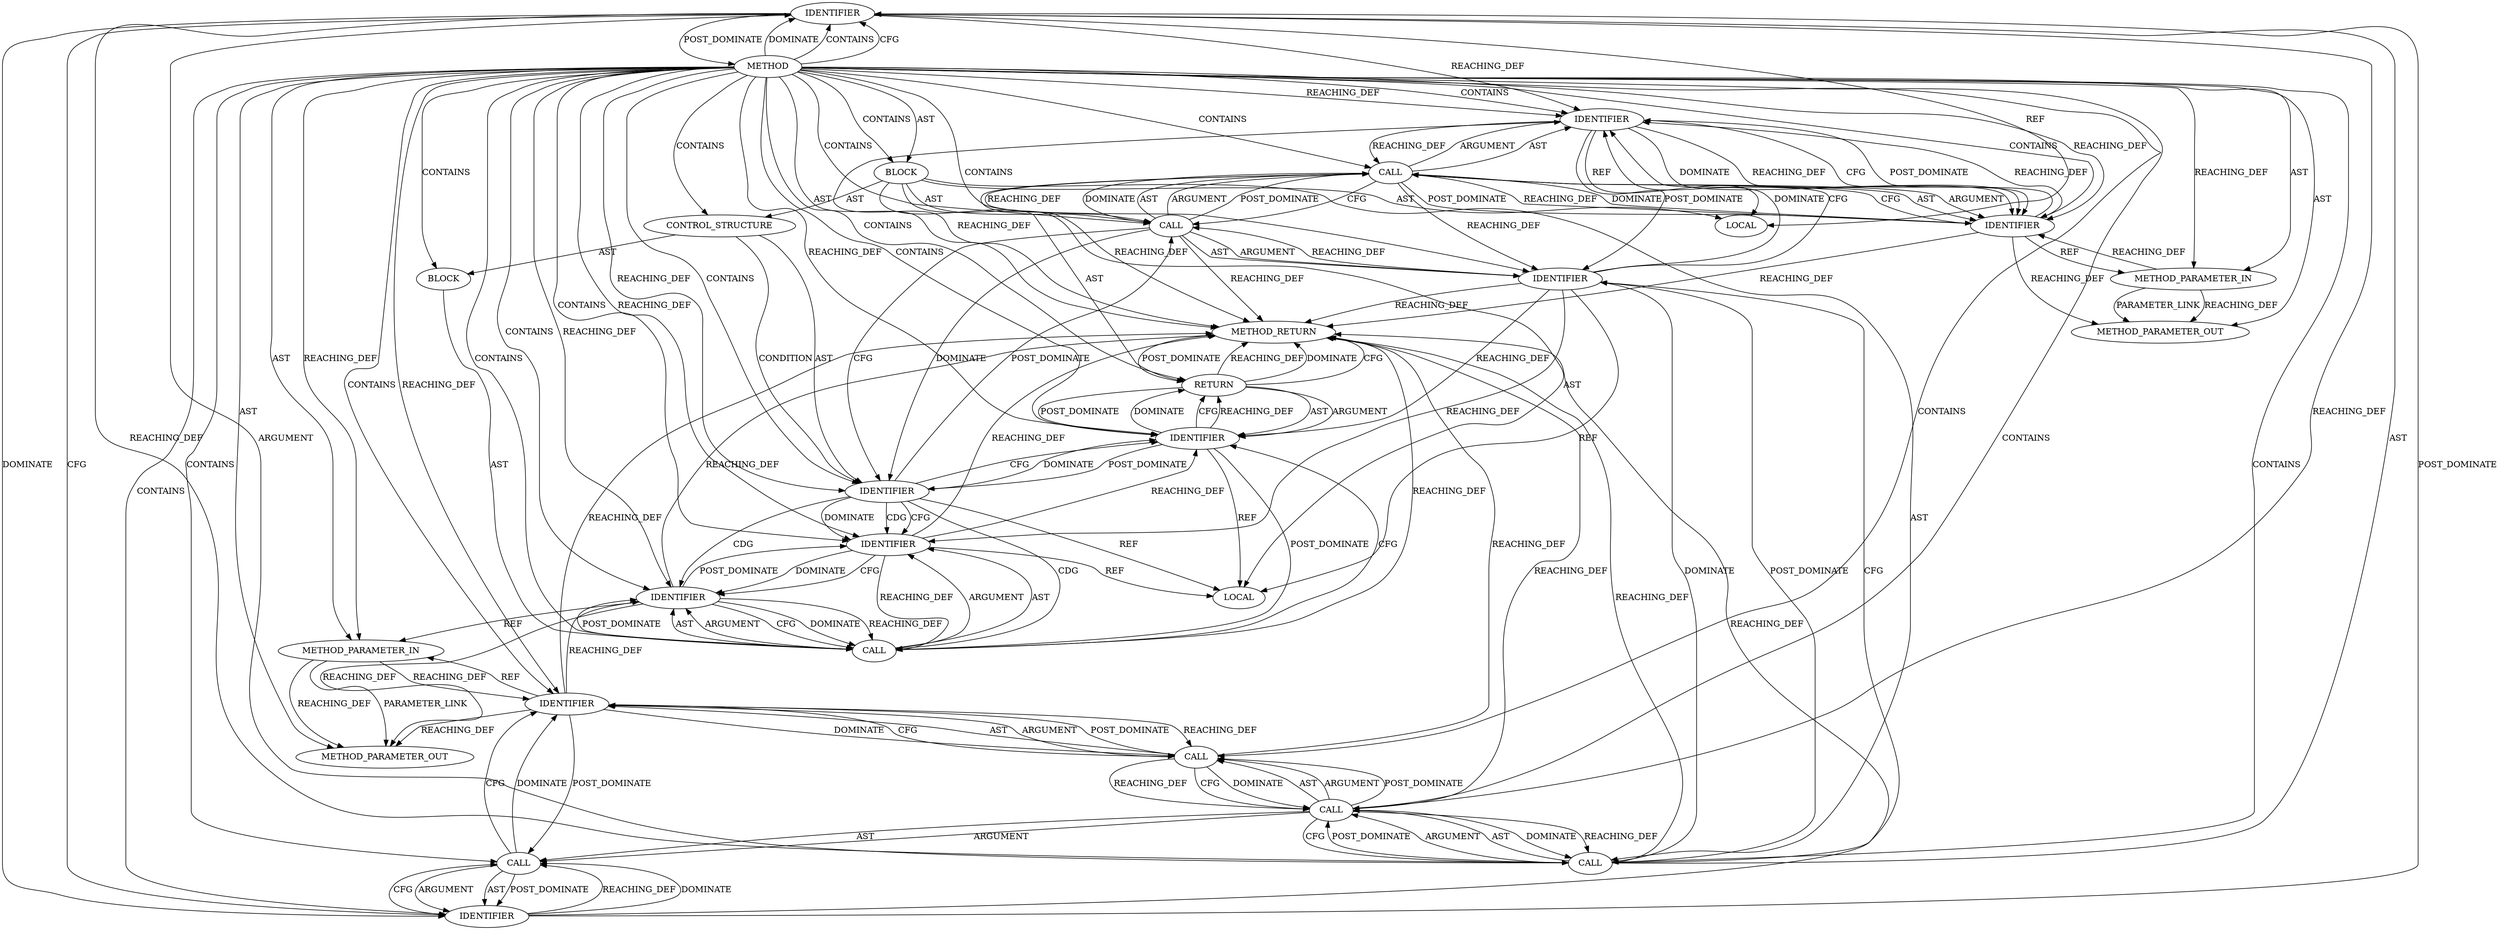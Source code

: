 digraph {
  4825 [label=IDENTIFIER ORDER=1 ARGUMENT_INDEX=1 CODE="req_size" COLUMN_NUMBER=15 LINE_NUMBER=136 TYPE_FULL_NAME="unsigned int" NAME="req_size"]
  4830 [label=IDENTIFIER ORDER=1 ARGUMENT_INDEX=1 CODE="aead" COLUMN_NUMBER=23 LINE_NUMBER=137 TYPE_FULL_NAME="crypto_aead*" NAME="aead"]
  4832 [label=CALL ORDER=4 ARGUMENT_INDEX=-1 CODE="aead_req = kzalloc(req_size, flags)" COLUMN_NUMBER=2 METHOD_FULL_NAME="<operator>.assignment" LINE_NUMBER=140 TYPE_FULL_NAME="<empty>" DISPATCH_TYPE="STATIC_DISPATCH" SIGNATURE="" NAME="<operator>.assignment"]
  4826 [label=CALL ORDER=2 ARGUMENT_INDEX=2 CODE="sizeof(struct aead_request) +
		crypto_aead_reqsize(aead)" COLUMN_NUMBER=26 METHOD_FULL_NAME="<operator>.addition" LINE_NUMBER=136 TYPE_FULL_NAME="<empty>" DISPATCH_TYPE="STATIC_DISPATCH" SIGNATURE="" NAME="<operator>.addition"]
  4834 [label=CALL ORDER=2 ARGUMENT_INDEX=2 CODE="kzalloc(req_size, flags)" COLUMN_NUMBER=13 METHOD_FULL_NAME="kzalloc" LINE_NUMBER=140 TYPE_FULL_NAME="<empty>" DISPATCH_TYPE="STATIC_DISPATCH" SIGNATURE="" NAME="kzalloc"]
  4838 [label=IDENTIFIER ORDER=1 ARGUMENT_INDEX=-1 CODE="aead_req" COLUMN_NUMBER=6 LINE_NUMBER=141 TYPE_FULL_NAME="aead_request*" NAME="aead_req"]
  4829 [label=CALL ORDER=2 ARGUMENT_INDEX=2 CODE="crypto_aead_reqsize(aead)" COLUMN_NUMBER=3 METHOD_FULL_NAME="crypto_aead_reqsize" LINE_NUMBER=137 TYPE_FULL_NAME="<empty>" DISPATCH_TYPE="STATIC_DISPATCH" SIGNATURE="" NAME="crypto_aead_reqsize"]
  4822 [label=BLOCK ORDER=3 ARGUMENT_INDEX=-1 CODE="{
	unsigned int req_size = sizeof(struct aead_request) +
		crypto_aead_reqsize(aead);
	struct aead_request *aead_req;

	aead_req = kzalloc(req_size, flags);
	if (aead_req)
		tls_init_aead_request(aead_req, aead);
	return aead_req;
}" COLUMN_NUMBER=1 LINE_NUMBER=135 TYPE_FULL_NAME="void"]
  4845 [label=METHOD_RETURN ORDER=4 CODE="RET" COLUMN_NUMBER=1 LINE_NUMBER=133 TYPE_FULL_NAME="struct aead_request" EVALUATION_STRATEGY="BY_VALUE"]
  4835 [label=IDENTIFIER ORDER=1 ARGUMENT_INDEX=1 CODE="req_size" COLUMN_NUMBER=21 LINE_NUMBER=140 TYPE_FULL_NAME="unsigned int" NAME="req_size"]
  4823 [label=LOCAL ORDER=1 CODE="unsigned int req_size" COLUMN_NUMBER=15 LINE_NUMBER=136 TYPE_FULL_NAME="unsigned int" NAME="req_size"]
  4833 [label=IDENTIFIER ORDER=1 ARGUMENT_INDEX=1 CODE="aead_req" COLUMN_NUMBER=2 LINE_NUMBER=140 TYPE_FULL_NAME="aead_request*" NAME="aead_req"]
  4827 [label=CALL ORDER=1 ARGUMENT_INDEX=1 CODE="sizeof(struct aead_request)" COLUMN_NUMBER=26 METHOD_FULL_NAME="<operator>.sizeOf" LINE_NUMBER=136 TYPE_FULL_NAME="<empty>" DISPATCH_TYPE="STATIC_DISPATCH" SIGNATURE="" NAME="<operator>.sizeOf"]
  4828 [label=IDENTIFIER ORDER=1 ARGUMENT_INDEX=1 CODE="struct aead_request" COLUMN_NUMBER=33 LINE_NUMBER=136 TYPE_FULL_NAME="aead_request" NAME="struct aead_request"]
  4819 [label=METHOD COLUMN_NUMBER=1 LINE_NUMBER=133 COLUMN_NUMBER_END=1 IS_EXTERNAL=false SIGNATURE="struct aead_request tls_alloc_aead_request (crypto_aead*,gfp_t)" NAME="tls_alloc_aead_request" AST_PARENT_TYPE="TYPE_DECL" AST_PARENT_FULL_NAME="tls_device_fallback.c:<global>" ORDER=4 CODE="static struct aead_request *tls_alloc_aead_request(struct crypto_aead *aead,
						   gfp_t flags)
{
	unsigned int req_size = sizeof(struct aead_request) +
		crypto_aead_reqsize(aead);
	struct aead_request *aead_req;

	aead_req = kzalloc(req_size, flags);
	if (aead_req)
		tls_init_aead_request(aead_req, aead);
	return aead_req;
}" FULL_NAME="tls_alloc_aead_request" LINE_NUMBER_END=144 FILENAME="tls_device_fallback.c"]
  4841 [label=IDENTIFIER ORDER=1 ARGUMENT_INDEX=1 CODE="aead_req" COLUMN_NUMBER=25 LINE_NUMBER=142 TYPE_FULL_NAME="aead_request*" NAME="aead_req"]
  4842 [label=IDENTIFIER ORDER=2 ARGUMENT_INDEX=2 CODE="aead" COLUMN_NUMBER=35 LINE_NUMBER=142 TYPE_FULL_NAME="crypto_aead*" NAME="aead"]
  4836 [label=IDENTIFIER ORDER=2 ARGUMENT_INDEX=2 CODE="flags" COLUMN_NUMBER=31 LINE_NUMBER=140 TYPE_FULL_NAME="gfp_t" NAME="flags"]
  21383 [label=METHOD_PARAMETER_OUT ORDER=2 CODE="gfp_t flags" IS_VARIADIC=false COLUMN_NUMBER=10 LINE_NUMBER=134 TYPE_FULL_NAME="gfp_t" EVALUATION_STRATEGY="BY_VALUE" INDEX=2 NAME="flags"]
  4844 [label=IDENTIFIER ORDER=1 ARGUMENT_INDEX=-1 CODE="aead_req" COLUMN_NUMBER=9 LINE_NUMBER=143 TYPE_FULL_NAME="aead_request*" NAME="aead_req"]
  4840 [label=CALL ORDER=1 ARGUMENT_INDEX=1 CODE="tls_init_aead_request(aead_req, aead)" COLUMN_NUMBER=3 METHOD_FULL_NAME="tls_init_aead_request" LINE_NUMBER=142 TYPE_FULL_NAME="<empty>" DISPATCH_TYPE="STATIC_DISPATCH" SIGNATURE="" NAME="tls_init_aead_request"]
  21382 [label=METHOD_PARAMETER_OUT ORDER=1 CODE="struct crypto_aead *aead" IS_VARIADIC=false COLUMN_NUMBER=52 LINE_NUMBER=133 TYPE_FULL_NAME="crypto_aead*" EVALUATION_STRATEGY="BY_VALUE" INDEX=1 NAME="aead"]
  4824 [label=CALL ORDER=2 ARGUMENT_INDEX=-1 CODE="req_size = sizeof(struct aead_request) +
		crypto_aead_reqsize(aead)" COLUMN_NUMBER=15 METHOD_FULL_NAME="<operator>.assignment" LINE_NUMBER=136 TYPE_FULL_NAME="<empty>" DISPATCH_TYPE="STATIC_DISPATCH" SIGNATURE="" NAME="<operator>.assignment"]
  4820 [label=METHOD_PARAMETER_IN ORDER=1 CODE="struct crypto_aead *aead" IS_VARIADIC=false COLUMN_NUMBER=52 LINE_NUMBER=133 TYPE_FULL_NAME="crypto_aead*" EVALUATION_STRATEGY="BY_VALUE" INDEX=1 NAME="aead"]
  4831 [label=LOCAL ORDER=3 CODE="struct aead_request* aead_req" COLUMN_NUMBER=22 LINE_NUMBER=138 TYPE_FULL_NAME="aead_request*" NAME="aead_req"]
  4843 [label=RETURN ORDER=6 ARGUMENT_INDEX=-1 CODE="return aead_req;" COLUMN_NUMBER=2 LINE_NUMBER=143]
  4837 [label=CONTROL_STRUCTURE CONTROL_STRUCTURE_TYPE="IF" ORDER=5 PARSER_TYPE_NAME="CASTIfStatement" ARGUMENT_INDEX=-1 CODE="if (aead_req)" COLUMN_NUMBER=2 LINE_NUMBER=141]
  4839 [label=BLOCK ORDER=2 ARGUMENT_INDEX=-1 CODE="<empty>" COLUMN_NUMBER=3 LINE_NUMBER=142 TYPE_FULL_NAME="void"]
  4821 [label=METHOD_PARAMETER_IN ORDER=2 CODE="gfp_t flags" IS_VARIADIC=false COLUMN_NUMBER=10 LINE_NUMBER=134 TYPE_FULL_NAME="gfp_t" EVALUATION_STRATEGY="BY_VALUE" INDEX=2 NAME="flags"]
  4828 -> 4827 [label=REACHING_DEF VARIABLE="struct aead_request"]
  4843 -> 4844 [label=AST ]
  4826 -> 4827 [label=ARGUMENT ]
  4833 -> 4835 [label=DOMINATE ]
  4841 -> 4831 [label=REF ]
  4822 -> 4837 [label=AST ]
  4829 -> 4830 [label=AST ]
  4841 -> 4842 [label=DOMINATE ]
  4840 -> 4841 [label=ARGUMENT ]
  4819 -> 4838 [label=CONTAINS ]
  4819 -> 4822 [label=CONTAINS ]
  4819 -> 4829 [label=CONTAINS ]
  4821 -> 21383 [label=REACHING_DEF VARIABLE="flags"]
  4838 -> 4841 [label=CFG ]
  4819 -> 4828 [label=CONTAINS ]
  4833 -> 4841 [label=REACHING_DEF VARIABLE="aead_req"]
  4833 -> 4845 [label=REACHING_DEF VARIABLE="aead_req"]
  4819 -> 4832 [label=CONTAINS ]
  4840 -> 4842 [label=POST_DOMINATE ]
  4830 -> 4845 [label=REACHING_DEF VARIABLE="aead"]
  4822 -> 4832 [label=AST ]
  4843 -> 4845 [label=REACHING_DEF VARIABLE="<RET>"]
  4844 -> 4831 [label=REF ]
  4819 -> 4837 [label=CONTAINS ]
  4824 -> 4826 [label=POST_DOMINATE ]
  4837 -> 4838 [label=AST ]
  4830 -> 21382 [label=REACHING_DEF VARIABLE="aead"]
  4824 -> 4845 [label=REACHING_DEF VARIABLE="req_size = sizeof(struct aead_request) +
		crypto_aead_reqsize(aead)"]
  4824 -> 4833 [label=CFG ]
  4838 -> 4841 [label=DOMINATE ]
  4822 -> 4843 [label=AST ]
  4824 -> 4825 [label=ARGUMENT ]
  4842 -> 4840 [label=CFG ]
  4827 -> 4828 [label=ARGUMENT ]
  4819 -> 4835 [label=REACHING_DEF VARIABLE=""]
  4826 -> 4829 [label=AST ]
  4828 -> 4825 [label=POST_DOMINATE ]
  4819 -> 4843 [label=CONTAINS ]
  4824 -> 4833 [label=DOMINATE ]
  4832 -> 4834 [label=AST ]
  4832 -> 4834 [label=ARGUMENT ]
  4826 -> 4824 [label=DOMINATE ]
  4819 -> 4821 [label=REACHING_DEF VARIABLE=""]
  4841 -> 4842 [label=CFG ]
  4830 -> 4827 [label=POST_DOMINATE ]
  4842 -> 4840 [label=DOMINATE ]
  4838 -> 4832 [label=POST_DOMINATE ]
  4843 -> 4845 [label=DOMINATE ]
  4842 -> 4841 [label=POST_DOMINATE ]
  4842 -> 4845 [label=REACHING_DEF VARIABLE="aead"]
  4835 -> 4834 [label=REACHING_DEF VARIABLE="req_size"]
  4825 -> 4828 [label=DOMINATE ]
  4838 -> 4842 [label=CDG ]
  4834 -> 4836 [label=AST ]
  4819 -> 21382 [label=AST ]
  4826 -> 4825 [label=REACHING_DEF VARIABLE="sizeof(struct aead_request) +
		crypto_aead_reqsize(aead)"]
  4819 -> 4821 [label=AST ]
  4825 -> 4828 [label=CFG ]
  4830 -> 4829 [label=REACHING_DEF VARIABLE="aead"]
  4827 -> 4830 [label=CFG ]
  4819 -> 4844 [label=REACHING_DEF VARIABLE=""]
  4822 -> 4831 [label=AST ]
  4833 -> 4831 [label=REF ]
  4819 -> 4841 [label=CONTAINS ]
  4843 -> 4844 [label=POST_DOMINATE ]
  4844 -> 4840 [label=POST_DOMINATE ]
  4834 -> 4832 [label=CFG ]
  4833 -> 4835 [label=CFG ]
  4827 -> 4828 [label=AST ]
  4833 -> 4844 [label=REACHING_DEF VARIABLE="aead_req"]
  4835 -> 4823 [label=REF ]
  4840 -> 4841 [label=AST ]
  4840 -> 4844 [label=CFG ]
  4827 -> 4830 [label=DOMINATE ]
  4838 -> 4840 [label=CDG ]
  4819 -> 4830 [label=REACHING_DEF VARIABLE=""]
  4836 -> 4834 [label=REACHING_DEF VARIABLE="flags"]
  4829 -> 4826 [label=REACHING_DEF VARIABLE="crypto_aead_reqsize(aead)"]
  4819 -> 4844 [label=CONTAINS ]
  4841 -> 4840 [label=REACHING_DEF VARIABLE="aead_req"]
  4824 -> 4825 [label=AST ]
  4825 -> 4835 [label=REACHING_DEF VARIABLE="req_size"]
  4819 -> 4841 [label=REACHING_DEF VARIABLE=""]
  4834 -> 4832 [label=REACHING_DEF VARIABLE="kzalloc(req_size, flags)"]
  4819 -> 4834 [label=CONTAINS ]
  4836 -> 4845 [label=REACHING_DEF VARIABLE="flags"]
  4843 -> 4844 [label=ARGUMENT ]
  4844 -> 4843 [label=DOMINATE ]
  4819 -> 4825 [label=DOMINATE ]
  4834 -> 4836 [label=ARGUMENT ]
  4821 -> 4836 [label=REACHING_DEF VARIABLE="flags"]
  4824 -> 4826 [label=ARGUMENT ]
  4828 -> 4845 [label=REACHING_DEF VARIABLE="struct aead_request"]
  4830 -> 4829 [label=DOMINATE ]
  4819 -> 4820 [label=AST ]
  4838 -> 4844 [label=CFG ]
  4821 -> 21383 [label=PARAMETER_LINK ]
  4844 -> 4843 [label=CFG ]
  4830 -> 4842 [label=REACHING_DEF VARIABLE="aead"]
  4819 -> 4838 [label=REACHING_DEF VARIABLE=""]
  4837 -> 4838 [label=CONDITION ]
  4841 -> 4845 [label=REACHING_DEF VARIABLE="aead_req"]
  4836 -> 4834 [label=DOMINATE ]
  4838 -> 4844 [label=DOMINATE ]
  4832 -> 4845 [label=REACHING_DEF VARIABLE="aead_req = kzalloc(req_size, flags)"]
  4836 -> 4821 [label=REF ]
  4835 -> 4836 [label=DOMINATE ]
  4844 -> 4838 [label=POST_DOMINATE ]
  4829 -> 4830 [label=ARGUMENT ]
  4833 -> 4824 [label=POST_DOMINATE ]
  4825 -> 4823 [label=REF ]
  4819 -> 4840 [label=CONTAINS ]
  4819 -> 21383 [label=AST ]
  4819 -> 4820 [label=REACHING_DEF VARIABLE=""]
  4826 -> 4827 [label=AST ]
  4822 -> 4823 [label=AST ]
  4835 -> 4833 [label=POST_DOMINATE ]
  4820 -> 4830 [label=REACHING_DEF VARIABLE="aead"]
  4832 -> 4838 [label=CFG ]
  4843 -> 4845 [label=CFG ]
  4835 -> 4845 [label=REACHING_DEF VARIABLE="req_size"]
  4822 -> 4824 [label=AST ]
  4819 -> 4822 [label=AST ]
  4840 -> 4842 [label=AST ]
  4833 -> 4832 [label=REACHING_DEF VARIABLE="aead_req"]
  4826 -> 4829 [label=ARGUMENT ]
  4819 -> 4824 [label=CONTAINS ]
  4840 -> 4845 [label=REACHING_DEF VARIABLE="tls_init_aead_request(aead_req, aead)"]
  4842 -> 4840 [label=REACHING_DEF VARIABLE="aead"]
  4834 -> 4832 [label=DOMINATE ]
  4819 -> 4827 [label=CONTAINS ]
  4819 -> 4835 [label=CONTAINS ]
  4836 -> 4835 [label=POST_DOMINATE ]
  4829 -> 4826 [label=DOMINATE ]
  4842 -> 21382 [label=REACHING_DEF VARIABLE="aead"]
  4819 -> 4825 [label=CONTAINS ]
  4835 -> 4836 [label=REACHING_DEF VARIABLE="req_size"]
  4834 -> 4833 [label=REACHING_DEF VARIABLE="kzalloc(req_size, flags)"]
  4836 -> 21383 [label=REACHING_DEF VARIABLE="flags"]
  4819 -> 4842 [label=REACHING_DEF VARIABLE=""]
  4819 -> 4833 [label=CONTAINS ]
  4830 -> 4820 [label=REF ]
  4826 -> 4824 [label=REACHING_DEF VARIABLE="sizeof(struct aead_request) +
		crypto_aead_reqsize(aead)"]
  4834 -> 4835 [label=ARGUMENT ]
  4827 -> 4828 [label=POST_DOMINATE ]
  4835 -> 4836 [label=CFG ]
  4842 -> 4820 [label=REF ]
  4819 -> 4836 [label=CONTAINS ]
  4829 -> 4845 [label=REACHING_DEF VARIABLE="crypto_aead_reqsize(aead)"]
  4819 -> 4830 [label=CONTAINS ]
  4826 -> 4824 [label=CFG ]
  4824 -> 4826 [label=AST ]
  4825 -> 4819 [label=POST_DOMINATE ]
  4832 -> 4834 [label=POST_DOMINATE ]
  4819 -> 4825 [label=CFG ]
  4819 -> 4839 [label=CONTAINS ]
  4819 -> 4836 [label=REACHING_DEF VARIABLE=""]
  4836 -> 4834 [label=CFG ]
  4832 -> 4838 [label=DOMINATE ]
  4819 -> 4845 [label=AST ]
  4826 -> 4829 [label=POST_DOMINATE ]
  4819 -> 4826 [label=CONTAINS ]
  4845 -> 4843 [label=POST_DOMINATE ]
  4820 -> 21382 [label=REACHING_DEF VARIABLE="aead"]
  4829 -> 4826 [label=CFG ]
  4838 -> 4841 [label=CDG ]
  4834 -> 4835 [label=AST ]
  4825 -> 4824 [label=REACHING_DEF VARIABLE="req_size"]
  4819 -> 4842 [label=CONTAINS ]
  4829 -> 4830 [label=POST_DOMINATE ]
  4832 -> 4833 [label=AST ]
  4834 -> 4836 [label=POST_DOMINATE ]
  4832 -> 4833 [label=ARGUMENT ]
  4834 -> 4845 [label=REACHING_DEF VARIABLE="kzalloc(req_size, flags)"]
  4830 -> 4829 [label=CFG ]
  4837 -> 4839 [label=AST ]
  4828 -> 4827 [label=DOMINATE ]
  4826 -> 4845 [label=REACHING_DEF VARIABLE="sizeof(struct aead_request) +
		crypto_aead_reqsize(aead)"]
  4839 -> 4840 [label=AST ]
  4841 -> 4844 [label=REACHING_DEF VARIABLE="aead_req"]
  4820 -> 21382 [label=PARAMETER_LINK ]
  4836 -> 4835 [label=REACHING_DEF VARIABLE="flags"]
  4838 -> 4831 [label=REF ]
  4844 -> 4843 [label=REACHING_DEF VARIABLE="aead_req"]
  4840 -> 4842 [label=ARGUMENT ]
  4828 -> 4827 [label=CFG ]
}
